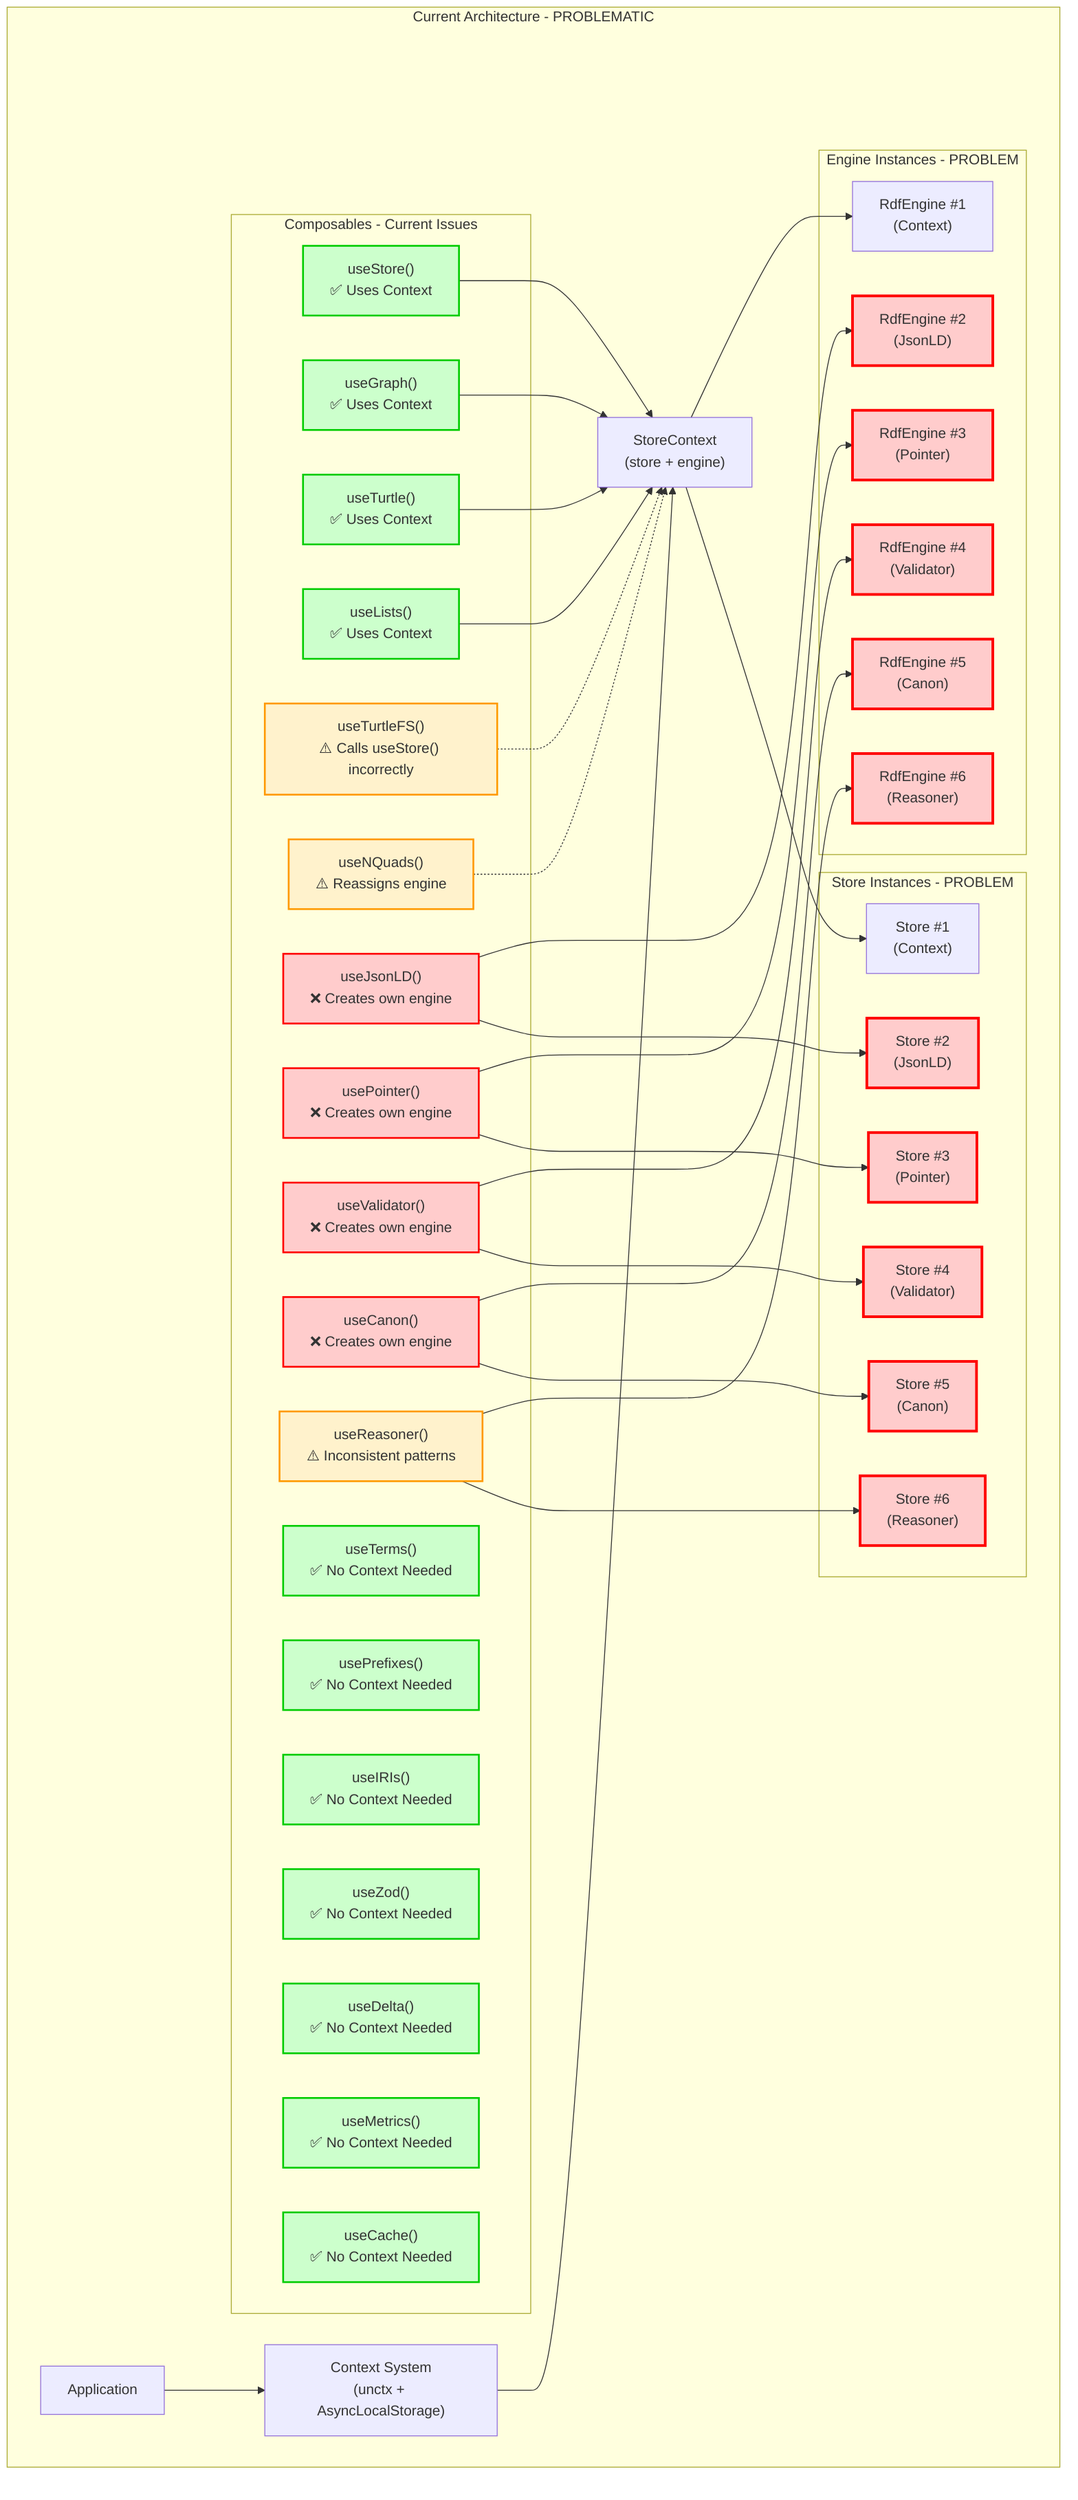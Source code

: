 graph TD
    subgraph "Current Architecture - PROBLEMATIC"
        App["Application"]
        Context["Context System<br/>(unctx + AsyncLocalStorage)"]
        StoreCtx["StoreContext<br/>(store + engine)"]
        
        subgraph "Composables - Current Issues"
            Store["useStore()<br/>✅ Uses Context"]
            Graph["useGraph()<br/>✅ Uses Context"]
            Turtle["useTurtle()<br/>✅ Uses Context"]
            Terms["useTerms()<br/>✅ No Context Needed"]
            Prefixes["usePrefixes()<br/>✅ No Context Needed"]
            IRIs["useIRIs()<br/>✅ No Context Needed"]
            Lists["useLists()<br/>✅ Uses Context"]
            TurtleFS["useTurtleFS()<br/>⚠️ Calls useStore() incorrectly"]
            NQuads["useNQuads()<br/>⚠️ Reassigns engine"]
            JsonLD["useJsonLD()<br/>❌ Creates own engine"]
            Pointer["usePointer()<br/>❌ Creates own engine"]
            Validator["useValidator()<br/>❌ Creates own engine"]
            Reasoner["useReasoner()<br/>⚠️ Inconsistent patterns"]
            Canon["useCanon()<br/>❌ Creates own engine"]
            Zod["useZod()<br/>✅ No Context Needed"]
            Delta["useDelta()<br/>✅ No Context Needed"]
            Metrics["useMetrics()<br/>✅ No Context Needed"]
            Cache["useCache()<br/>✅ No Context Needed"]
        end
        
        subgraph "Engine Instances - PROBLEM"
            Engine1["RdfEngine #1<br/>(Context)"]
            Engine2["RdfEngine #2<br/>(JsonLD)"]
            Engine3["RdfEngine #3<br/>(Pointer)"]
            Engine4["RdfEngine #4<br/>(Validator)"]
            Engine5["RdfEngine #5<br/>(Canon)"]
            Engine6["RdfEngine #6<br/>(Reasoner)"]
        end
        
        subgraph "Store Instances - PROBLEM"
            Store1["Store #1<br/>(Context)"]
            Store2["Store #2<br/>(JsonLD)"]
            Store3["Store #3<br/>(Pointer)"]
            Store4["Store #4<br/>(Validator)"]
            Store5["Store #5<br/>(Canon)"]
            Store6["Store #6<br/>(Reasoner)"]
        end
    end
    
    App --> Context
    Context --> StoreCtx
    StoreCtx --> Engine1
    StoreCtx --> Store1
    
    Store --> StoreCtx
    Graph --> StoreCtx
    Turtle --> StoreCtx
    Lists --> StoreCtx
    
    TurtleFS -.-> StoreCtx
    NQuads -.-> StoreCtx
    
    JsonLD --> Engine2
    JsonLD --> Store2
    Pointer --> Engine3
    Pointer --> Store3
    Validator --> Engine4
    Validator --> Store4
    Canon --> Engine5
    Canon --> Store5
    Reasoner --> Engine6
    Reasoner --> Store6
    
    classDef problem fill:#ffcccc,stroke:#ff0000,stroke-width:2px
    classDef warning fill:#fff2cc,stroke:#ff9900,stroke-width:2px
    classDef good fill:#ccffcc,stroke:#00cc00,stroke-width:2px
    classDef engine fill:#ffcccc,stroke:#ff0000,stroke-width:3px
    
    class JsonLD,Pointer,Validator,Canon problem
    class TurtleFS,NQuads,Reasoner warning
    class Store,Graph,Turtle,Terms,Prefixes,IRIs,Lists,Zod,Delta,Metrics,Cache good
    class Engine2,Engine3,Engine4,Engine5,Engine6,Store2,Store3,Store4,Store5,Store6 engine